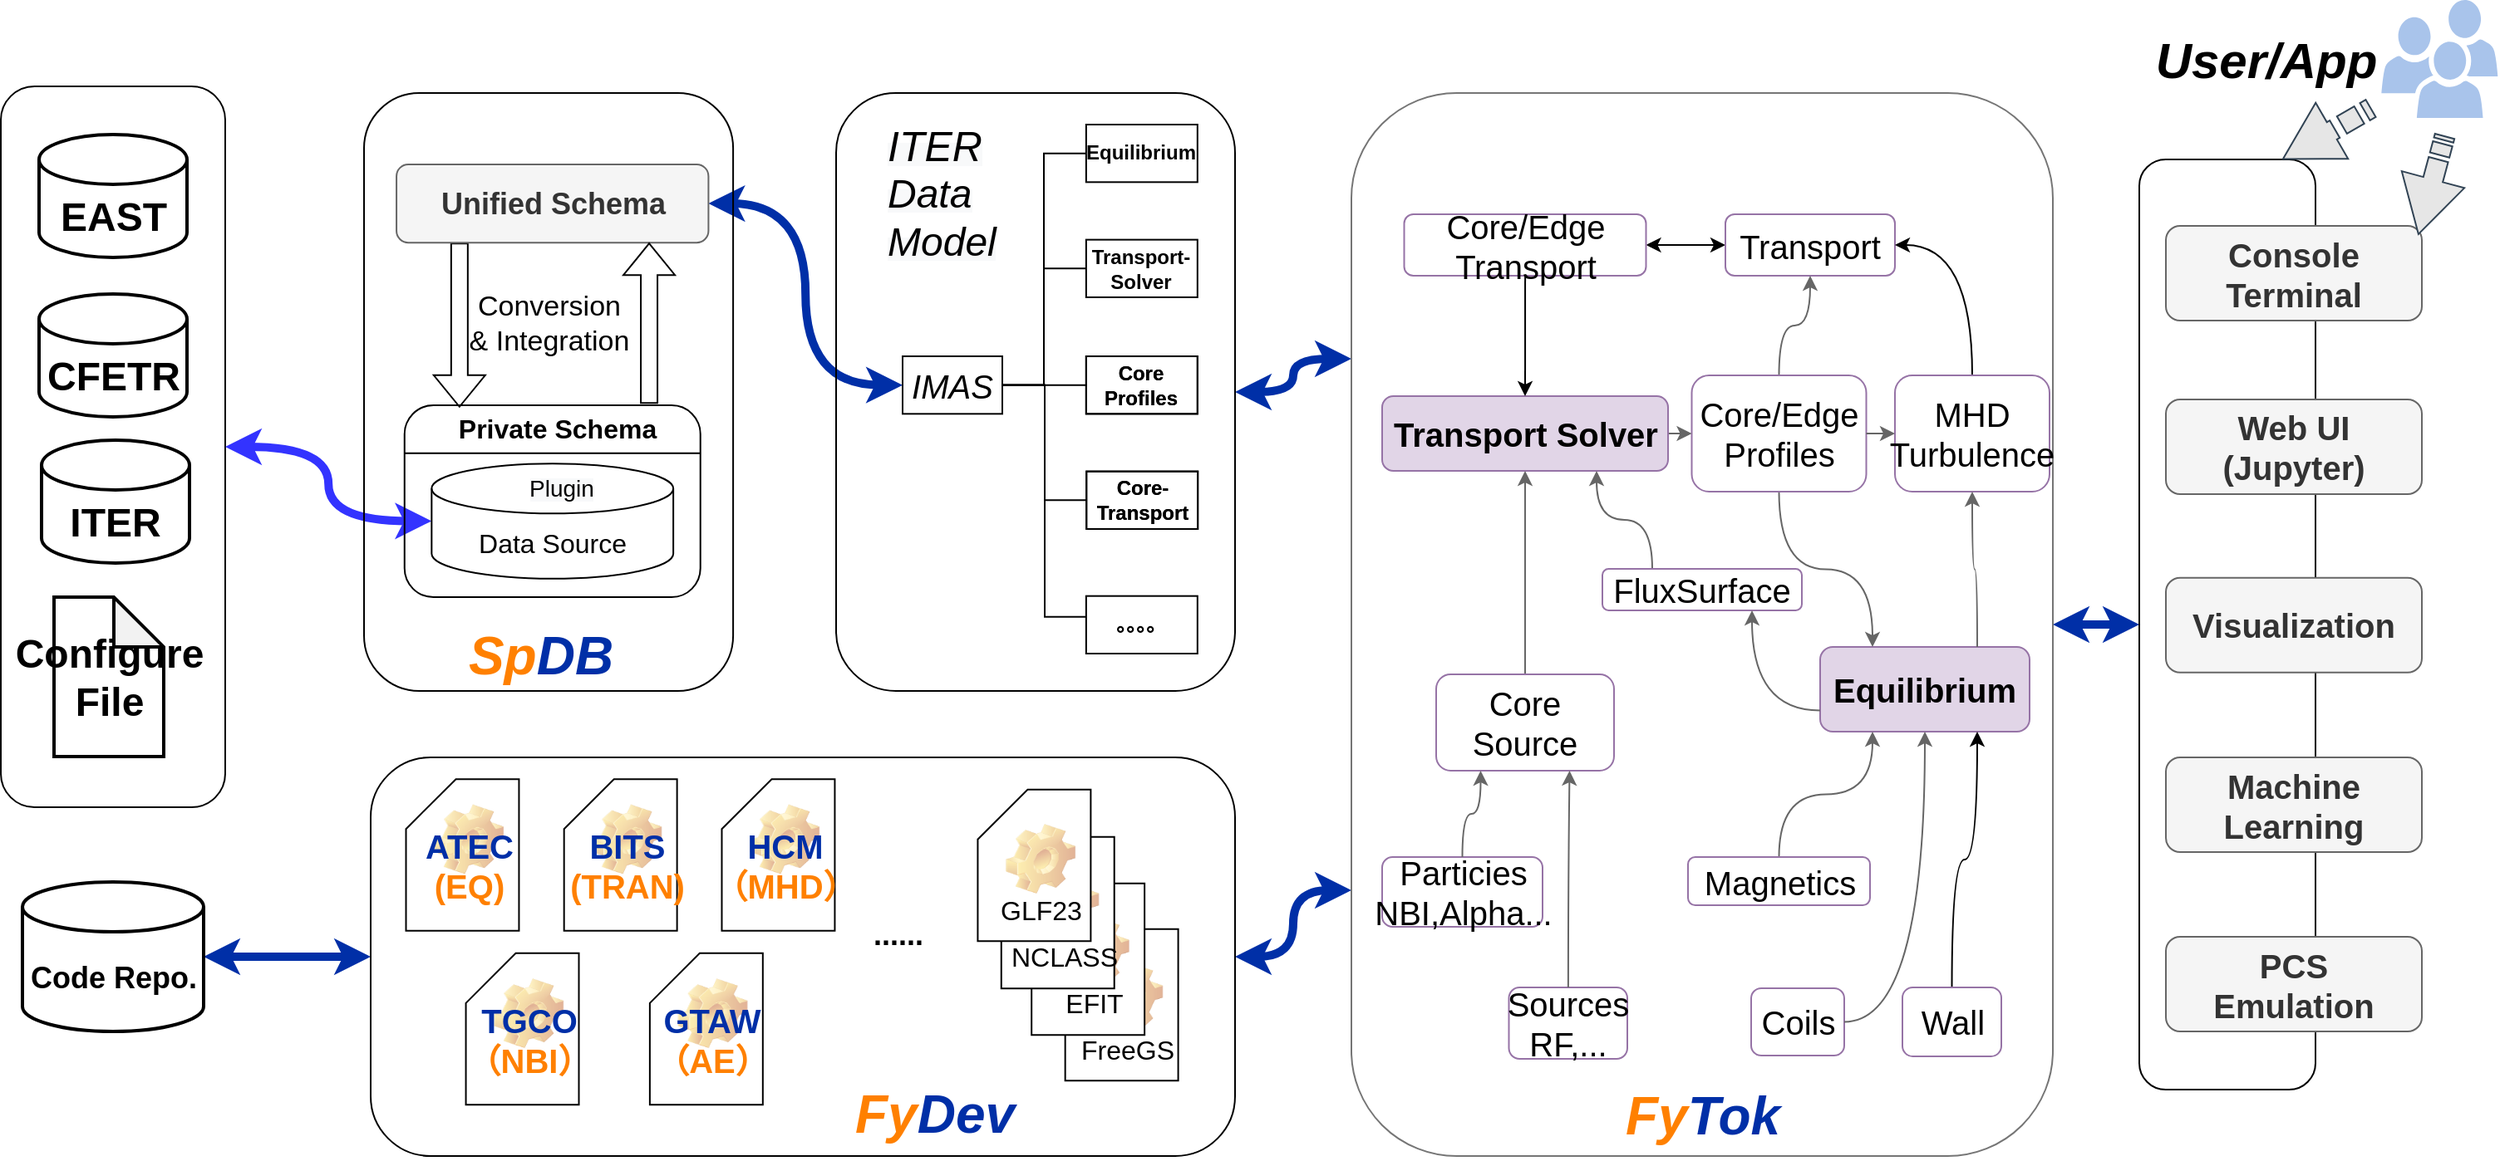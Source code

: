 <mxfile>
    <diagram id="3dCim6PGSwJM2DaeIiOh" name="第 1 页">
        <mxGraphModel dx="1781" dy="702" grid="1" gridSize="10" guides="1" tooltips="1" connect="1" arrows="1" fold="1" page="1" pageScale="1" pageWidth="1169" pageHeight="827" math="0" shadow="0">
            <root>
                <mxCell id="0"/>
                <mxCell id="1" parent="0"/>
                <mxCell id="21" style="edgeStyle=orthogonalEdgeStyle;curved=1;html=1;strokeColor=#002FA7;strokeWidth=5;fontSize=24;fontColor=#FF8000;startArrow=classic;startFill=1;endArrow=classic;endFill=1;entryX=0;entryY=0.5;entryDx=0;entryDy=0;" parent="1" source="hYlTLrDehCL3cx60XAio-34" target="xNChD7Q19m-GlpXpgpnp-4" edge="1">
                    <mxGeometry relative="1" as="geometry">
                        <mxPoint x="1280.941" y="-26.794" as="targetPoint"/>
                    </mxGeometry>
                </mxCell>
                <mxCell id="xNChD7Q19m-GlpXpgpnp-4" value="" style="rounded=1;whiteSpace=wrap;html=1;fillColor=none;" parent="1" vertex="1">
                    <mxGeometry x="1304" y="120" width="106" height="560" as="geometry"/>
                </mxCell>
                <mxCell id="xNChD7Q19m-GlpXpgpnp-6" value="&lt;font style=&quot;font-size: 20px&quot;&gt;&lt;b&gt;Console&lt;br&gt;Terminal&lt;/b&gt;&lt;/font&gt;" style="rounded=1;whiteSpace=wrap;html=1;fillColor=#f5f5f5;strokeColor=#666666;fontColor=#333333;" parent="1" vertex="1">
                    <mxGeometry x="1320.0" y="160" width="154" height="57" as="geometry"/>
                </mxCell>
                <mxCell id="xNChD7Q19m-GlpXpgpnp-7" value="&lt;span style=&quot;font-size: 20px;&quot;&gt;&lt;b&gt;PCS&lt;br&gt;Emulation&lt;/b&gt;&lt;/span&gt;" style="rounded=1;whiteSpace=wrap;html=1;fillColor=#f5f5f5;strokeColor=#666666;fontColor=#333333;" parent="1" vertex="1">
                    <mxGeometry x="1320" y="588" width="154" height="57" as="geometry"/>
                </mxCell>
                <mxCell id="14" value="" style="group" parent="1" vertex="1" connectable="0">
                    <mxGeometry x="17.5" y="76" width="135" height="434" as="geometry"/>
                </mxCell>
                <mxCell id="hYlTLrDehCL3cx60XAio-193" value="" style="rounded=1;whiteSpace=wrap;html=1;labelBackgroundColor=none;strokeColor=#000000;strokeWidth=1;fillColor=none;gradientColor=#ffffff;fontColor=none;" parent="14" vertex="1">
                    <mxGeometry width="135" height="434" as="geometry"/>
                </mxCell>
                <mxCell id="hYlTLrDehCL3cx60XAio-184" value="&lt;span style=&quot;font-size: 24px;&quot;&gt;CFETR&lt;/span&gt;" style="shape=cylinder3;whiteSpace=wrap;html=1;boundedLbl=1;backgroundOutline=1;size=15;rounded=0;labelBackgroundColor=none;strokeColor=#000000;strokeWidth=2;fillColor=none;gradientColor=#ffffff;fontColor=none;fontStyle=1;fontSize=24;" parent="14" vertex="1">
                    <mxGeometry x="23" y="125" width="89" height="74" as="geometry"/>
                </mxCell>
                <mxCell id="hYlTLrDehCL3cx60XAio-187" value="&lt;font style=&quot;font-size: 24px;&quot;&gt;Configure&lt;br style=&quot;font-size: 24px;&quot;&gt;File&lt;br style=&quot;font-size: 24px;&quot;&gt;&lt;/font&gt;" style="shape=note;whiteSpace=wrap;html=1;backgroundOutline=1;darkOpacity=0.05;fontFamily=Helvetica;fontSize=24;fontColor=none;align=center;strokeColor=default;strokeWidth=2;fillColor=none;gradientColor=#ffffff;fontStyle=1" parent="14" vertex="1">
                    <mxGeometry x="32" y="307.5" width="66" height="96" as="geometry"/>
                </mxCell>
                <mxCell id="8" value="&lt;font style=&quot;font-size: 24px;&quot;&gt;EAST&lt;/font&gt;" style="shape=cylinder3;whiteSpace=wrap;html=1;boundedLbl=1;backgroundOutline=1;size=15;rounded=0;labelBackgroundColor=none;strokeColor=#000000;strokeWidth=2;fillColor=none;gradientColor=#ffffff;fontColor=none;fontStyle=1;fontSize=24;" parent="14" vertex="1">
                    <mxGeometry x="23" y="29" width="89" height="74" as="geometry"/>
                </mxCell>
                <mxCell id="9" value="&lt;span style=&quot;font-size: 24px;&quot;&gt;ITER&lt;/span&gt;" style="shape=cylinder3;whiteSpace=wrap;html=1;boundedLbl=1;backgroundOutline=1;size=15;rounded=0;labelBackgroundColor=none;strokeColor=#000000;strokeWidth=2;fillColor=none;gradientColor=#ffffff;fontColor=none;fontStyle=1;fontSize=24;" parent="14" vertex="1">
                    <mxGeometry x="24.5" y="213" width="89" height="74" as="geometry"/>
                </mxCell>
                <mxCell id="17" style="edgeStyle=orthogonalEdgeStyle;curved=1;html=1;exitX=1;exitY=0.5;exitDx=0;exitDy=0;strokeWidth=5;fontSize=18;fontColor=#FF8000;fillColor=#647687;strokeColor=#3333FF;endArrow=classic;endFill=1;startArrow=classic;startFill=1;" parent="1" source="hYlTLrDehCL3cx60XAio-193" target="hYlTLrDehCL3cx60XAio-119" edge="1">
                    <mxGeometry relative="1" as="geometry"/>
                </mxCell>
                <mxCell id="19" style="edgeStyle=orthogonalEdgeStyle;curved=1;html=1;exitX=1;exitY=0.5;exitDx=0;exitDy=0;entryX=0;entryY=0.5;entryDx=0;entryDy=0;strokeWidth=5;fontSize=18;fontColor=#FF8000;fillColor=#647687;strokeColor=#002FA7;startArrow=classic;startFill=1;" parent="1" source="hYlTLrDehCL3cx60XAio-124" target="hYlTLrDehCL3cx60XAio-139" edge="1">
                    <mxGeometry relative="1" as="geometry"/>
                </mxCell>
                <mxCell id="26" style="edgeStyle=orthogonalEdgeStyle;curved=1;html=1;exitX=1;exitY=0.5;exitDx=0;exitDy=0;entryX=0;entryY=0.25;entryDx=0;entryDy=0;strokeColor=#002FA7;strokeWidth=5;fontSize=24;fontColor=#FF8000;startArrow=classic;startFill=1;endArrow=classic;endFill=1;" parent="1" source="23" target="hYlTLrDehCL3cx60XAio-34" edge="1">
                    <mxGeometry relative="1" as="geometry"/>
                </mxCell>
                <mxCell id="32" style="edgeStyle=orthogonalEdgeStyle;curved=1;html=1;exitX=1;exitY=0.5;exitDx=0;exitDy=0;exitPerimeter=0;entryX=0;entryY=0.5;entryDx=0;entryDy=0;strokeColor=#002FA7;strokeWidth=5;fontSize=24;fontColor=#FF8000;startArrow=classic;startFill=1;endArrow=classic;endFill=1;" parent="1" source="hYlTLrDehCL3cx60XAio-182" target="hYlTLrDehCL3cx60XAio-145" edge="1">
                    <mxGeometry relative="1" as="geometry"/>
                </mxCell>
                <mxCell id="hYlTLrDehCL3cx60XAio-182" value="&lt;b&gt;&lt;font style=&quot;font-size: 18px&quot;&gt;Code Repo.&lt;/font&gt;&lt;/b&gt;" style="shape=cylinder3;whiteSpace=wrap;html=1;boundedLbl=1;backgroundOutline=1;size=15;rounded=0;labelBackgroundColor=none;strokeColor=#000000;fillColor=none;gradientColor=#ffffff;fontColor=none;strokeWidth=2;" parent="1" vertex="1">
                    <mxGeometry x="30.5" y="555" width="109" height="90" as="geometry"/>
                </mxCell>
                <mxCell id="78" style="edgeStyle=orthogonalEdgeStyle;curved=1;html=1;exitX=1;exitY=0.5;exitDx=0;exitDy=0;entryX=0;entryY=0.75;entryDx=0;entryDy=0;strokeColor=#002FA7;strokeWidth=5;fontSize=25;fontColor=#002FA7;startArrow=classic;startFill=1;endArrow=classic;endFill=1;" parent="1" source="hYlTLrDehCL3cx60XAio-145" target="hYlTLrDehCL3cx60XAio-34" edge="1">
                    <mxGeometry relative="1" as="geometry"/>
                </mxCell>
                <mxCell id="82" value="" style="group" parent="1" vertex="1" connectable="0">
                    <mxGeometry x="520" y="80" width="240" height="360" as="geometry"/>
                </mxCell>
                <mxCell id="23" value="" style="rounded=1;whiteSpace=wrap;html=1;fontSize=24;fontColor=#FF8000;fillColor=none;" parent="82" vertex="1">
                    <mxGeometry width="240" height="360" as="geometry"/>
                </mxCell>
                <mxCell id="hYlTLrDehCL3cx60XAio-93" value="&lt;span style=&quot;font-weight: 700&quot;&gt;Core&lt;/span&gt;&lt;br style=&quot;font-weight: 700&quot;&gt;&lt;span style=&quot;font-weight: 700&quot;&gt;Profiles&lt;/span&gt;" style="whiteSpace=wrap;html=1;" parent="82" vertex="1">
                    <mxGeometry x="150.429" y="158.509" width="66.973" height="34.661" as="geometry"/>
                </mxCell>
                <mxCell id="hYlTLrDehCL3cx60XAio-95" value="&lt;span style=&quot;font-weight: 700&quot;&gt;Core-&lt;/span&gt;&lt;br style=&quot;font-weight: 700&quot;&gt;&lt;span style=&quot;font-weight: 700&quot;&gt;Transport&lt;/span&gt;" style="whiteSpace=wrap;html=1;" parent="82" vertex="1">
                    <mxGeometry x="150.622" y="227.827" width="66.973" height="34.661" as="geometry"/>
                </mxCell>
                <mxCell id="hYlTLrDehCL3cx60XAio-92" value="" style="edgeStyle=elbowEdgeStyle;elbow=horizontal;html=1;rounded=0;endArrow=none;endFill=0;exitX=1;exitY=0.5;exitDx=0;exitDy=0;" parent="82" source="hYlTLrDehCL3cx60XAio-139" target="hYlTLrDehCL3cx60XAio-93" edge="1">
                    <mxGeometry x="321.925" y="256" as="geometry">
                        <mxPoint x="116.942" y="210.5" as="sourcePoint"/>
                    </mxGeometry>
                </mxCell>
                <mxCell id="hYlTLrDehCL3cx60XAio-94" value="" style="edgeStyle=elbowEdgeStyle;elbow=horizontal;html=1;rounded=0;endArrow=none;endFill=0;exitX=1;exitY=0.5;exitDx=0;exitDy=0;" parent="82" source="hYlTLrDehCL3cx60XAio-139" target="hYlTLrDehCL3cx60XAio-95" edge="1">
                    <mxGeometry x="321.925" y="256" as="geometry">
                        <mxPoint x="116.942" y="210.5" as="sourcePoint"/>
                    </mxGeometry>
                </mxCell>
                <mxCell id="hYlTLrDehCL3cx60XAio-96" value="" style="edgeStyle=elbowEdgeStyle;elbow=horizontal;html=1;rounded=0;endArrow=none;endFill=0;exitX=1;exitY=0.5;exitDx=0;exitDy=0;" parent="82" source="hYlTLrDehCL3cx60XAio-139" edge="1">
                    <mxGeometry x="321.925" y="256" as="geometry">
                        <mxPoint x="116.942" y="210.5" as="sourcePoint"/>
                        <mxPoint x="150.622" y="315.348" as="targetPoint"/>
                    </mxGeometry>
                </mxCell>
                <mxCell id="hYlTLrDehCL3cx60XAio-89" value="" style="edgeStyle=elbowEdgeStyle;elbow=horizontal;html=1;rounded=0;endArrow=none;endFill=0;exitX=1;exitY=0.5;exitDx=0;exitDy=0;" parent="82" source="hYlTLrDehCL3cx60XAio-139" target="hYlTLrDehCL3cx60XAio-88" edge="1">
                    <mxGeometry x="321.925" y="256" as="geometry">
                        <mxPoint x="116.942" y="171.5" as="sourcePoint"/>
                    </mxGeometry>
                </mxCell>
                <mxCell id="hYlTLrDehCL3cx60XAio-134" value="&lt;span style=&quot;font-family: &amp;quot;helvetica&amp;quot; ; letter-spacing: normal ; text-align: center ; text-indent: 0px ; text-transform: none ; word-spacing: 0px ; background-color: rgb(248 , 249 , 250)&quot;&gt;&lt;font style=&quot;&quot; size=&quot;1&quot;&gt;&lt;i style=&quot;&quot;&gt;&lt;font style=&quot;font-size: 25px;&quot;&gt;ITER&lt;/font&gt; &lt;/i&gt;&lt;i style=&quot;font-size: 24px;&quot;&gt;Data Model&lt;/i&gt;&lt;/font&gt;&lt;/span&gt;" style="text;whiteSpace=wrap;html=1;fontColor=none;" parent="82" vertex="1">
                    <mxGeometry x="29.26" y="9.5" width="97.75" height="118" as="geometry"/>
                </mxCell>
                <mxCell id="hYlTLrDehCL3cx60XAio-91" value="" style="edgeStyle=elbowEdgeStyle;elbow=horizontal;html=1;rounded=0;endArrow=none;endFill=0;exitX=1;exitY=0.5;exitDx=0;exitDy=0;" parent="82" source="hYlTLrDehCL3cx60XAio-139" target="hYlTLrDehCL3cx60XAio-90" edge="1">
                    <mxGeometry x="321.925" y="256" as="geometry">
                        <mxPoint x="116.942" y="171.5" as="sourcePoint"/>
                    </mxGeometry>
                </mxCell>
                <mxCell id="hYlTLrDehCL3cx60XAio-88" value="&lt;span style=&quot;font-weight: 700&quot;&gt;Equilibrium&lt;/span&gt;" style="whiteSpace=wrap;html=1;fillColor=none;" parent="82" vertex="1">
                    <mxGeometry x="150.429" y="19" width="66.973" height="34.661" as="geometry"/>
                </mxCell>
                <mxCell id="hYlTLrDehCL3cx60XAio-90" value="&lt;span style=&quot;font-weight: 700&quot;&gt;Transport-&lt;/span&gt;&lt;br style=&quot;font-weight: 700&quot;&gt;&lt;span style=&quot;font-weight: 700&quot;&gt;Solver&lt;/span&gt;" style="whiteSpace=wrap;html=1;fillColor=none;" parent="82" vertex="1">
                    <mxGeometry x="150.429" y="88.321" width="66.973" height="34.661" as="geometry"/>
                </mxCell>
                <mxCell id="hYlTLrDehCL3cx60XAio-139" value="&lt;font style=&quot;font-size: 20px;&quot;&gt;&lt;i&gt;IMAS&lt;/i&gt;&lt;/font&gt;" style="whiteSpace=wrap;html=1;fillColor=none;" parent="82" vertex="1">
                    <mxGeometry x="40" y="158.51" width="60" height="34.66" as="geometry"/>
                </mxCell>
                <mxCell id="hYlTLrDehCL3cx60XAio-140" value="&lt;b&gt;。。。。&lt;/b&gt;" style="whiteSpace=wrap;html=1;fillColor=none;" parent="82" vertex="1">
                    <mxGeometry x="150.429" y="302.839" width="66.973" height="34.661" as="geometry"/>
                </mxCell>
                <mxCell id="hYlTLrDehCL3cx60XAio-142" value="&lt;span style=&quot;font-weight: 700&quot;&gt;Core-&lt;/span&gt;&lt;br style=&quot;font-weight: 700&quot;&gt;&lt;span style=&quot;font-weight: 700&quot;&gt;Transport&lt;/span&gt;" style="whiteSpace=wrap;html=1;fillColor=none;" parent="82" vertex="1">
                    <mxGeometry x="150.622" y="227.827" width="66.973" height="34.661" as="geometry"/>
                </mxCell>
                <mxCell id="hYlTLrDehCL3cx60XAio-143" value="&lt;span style=&quot;font-weight: 700&quot;&gt;Core&lt;/span&gt;&lt;br style=&quot;font-weight: 700&quot;&gt;&lt;span style=&quot;font-weight: 700&quot;&gt;Profiles&lt;/span&gt;" style="whiteSpace=wrap;html=1;fillColor=none;" parent="82" vertex="1">
                    <mxGeometry x="150.429" y="158.509" width="66.973" height="34.661" as="geometry"/>
                </mxCell>
                <mxCell id="89" value="" style="group" parent="1" vertex="1" connectable="0">
                    <mxGeometry x="830" y="80" width="440" height="640.75" as="geometry"/>
                </mxCell>
                <mxCell id="hYlTLrDehCL3cx60XAio-34" value="" style="rounded=1;whiteSpace=wrap;html=1;shadow=0;strokeColor=#666666;gradientColor=#ffffff;fontSize=12;opacity=90;fillColor=none;" parent="89" vertex="1">
                    <mxGeometry width="422" height="640" as="geometry"/>
                </mxCell>
                <mxCell id="hYlTLrDehCL3cx60XAio-4" value="&lt;font style=&quot;font-size: 20px;&quot;&gt;&lt;b style=&quot;font-size: 20px;&quot;&gt;Equilibrium&lt;/b&gt;&lt;/font&gt;" style="rounded=1;whiteSpace=wrap;html=1;shadow=0;fontFamily=Helvetica;fontSize=20;fontColor=default;align=center;strokeColor=#9673a6;fillColor=#e1d5e7;" parent="89" vertex="1">
                    <mxGeometry x="282" y="333.5" width="126" height="51" as="geometry"/>
                </mxCell>
                <mxCell id="93" style="edgeStyle=orthogonalEdgeStyle;curved=1;html=1;exitX=0;exitY=0.5;exitDx=0;exitDy=0;entryX=1;entryY=0.5;entryDx=0;entryDy=0;strokeColor=#000000;strokeWidth=1;fontSize=24;fontColor=#FF8000;startArrow=classic;startFill=1;endArrow=classic;endFill=1;" parent="89" source="hYlTLrDehCL3cx60XAio-5" target="hYlTLrDehCL3cx60XAio-11" edge="1">
                    <mxGeometry relative="1" as="geometry"/>
                </mxCell>
                <mxCell id="hYlTLrDehCL3cx60XAio-5" value="Transport" style="rounded=1;whiteSpace=wrap;html=1;shadow=0;fontFamily=Helvetica;fontSize=20;fontColor=default;align=center;strokeColor=#9673a6;fillColor=none;" parent="89" vertex="1">
                    <mxGeometry x="225" y="73" width="102" height="37" as="geometry"/>
                </mxCell>
                <mxCell id="hYlTLrDehCL3cx60XAio-29" style="edgeStyle=orthogonalEdgeStyle;rounded=0;orthogonalLoop=1;jettySize=auto;html=1;entryX=0.25;entryY=0;entryDx=0;entryDy=0;fillColor=#f5f5f5;strokeColor=#666666;fontSize=20;fontStyle=1;curved=1;exitX=0.5;exitY=1;exitDx=0;exitDy=0;" parent="89" source="hYlTLrDehCL3cx60XAio-6" target="hYlTLrDehCL3cx60XAio-4" edge="1">
                    <mxGeometry relative="1" as="geometry"/>
                </mxCell>
                <mxCell id="hYlTLrDehCL3cx60XAio-32" style="edgeStyle=orthogonalEdgeStyle;rounded=0;orthogonalLoop=1;jettySize=auto;html=1;entryX=0.5;entryY=1;entryDx=0;entryDy=0;fillColor=#f5f5f5;strokeColor=#666666;fontSize=20;fontStyle=1;curved=1;exitX=0.5;exitY=0;exitDx=0;exitDy=0;" parent="89" source="hYlTLrDehCL3cx60XAio-6" target="hYlTLrDehCL3cx60XAio-5" edge="1">
                    <mxGeometry relative="1" as="geometry"/>
                </mxCell>
                <mxCell id="hYlTLrDehCL3cx60XAio-6" value="&lt;font style=&quot;font-size: 20px;&quot;&gt;Core/Edge Profiles&lt;/font&gt;" style="rounded=1;whiteSpace=wrap;html=1;shadow=0;fontFamily=Helvetica;fontSize=20;fontColor=default;align=center;strokeColor=#9673a6;fillColor=none;" parent="89" vertex="1">
                    <mxGeometry x="204.75" y="170" width="105" height="70" as="geometry"/>
                </mxCell>
                <mxCell id="hYlTLrDehCL3cx60XAio-28" style="rounded=0;orthogonalLoop=1;jettySize=auto;html=1;fillColor=#f5f5f5;strokeColor=#666666;fontSize=20;fontStyle=1;entryX=0;entryY=0.5;entryDx=0;entryDy=0;exitX=1;exitY=0.5;exitDx=0;exitDy=0;" parent="89" source="hYlTLrDehCL3cx60XAio-7" target="hYlTLrDehCL3cx60XAio-6" edge="1">
                    <mxGeometry relative="1" as="geometry"/>
                </mxCell>
                <mxCell id="hYlTLrDehCL3cx60XAio-7" value="&lt;font style=&quot;font-size: 20px;&quot;&gt;&lt;b style=&quot;font-size: 20px;&quot;&gt;Transport&amp;nbsp;Solver&lt;/b&gt;&lt;/font&gt;" style="rounded=1;whiteSpace=wrap;html=1;shadow=0;fontFamily=Helvetica;fontSize=20;fontColor=default;align=center;strokeColor=#9673a6;fillColor=#e1d5e7;" parent="89" vertex="1">
                    <mxGeometry x="18.5" y="182.5" width="172" height="45" as="geometry"/>
                </mxCell>
                <mxCell id="hYlTLrDehCL3cx60XAio-17" style="edgeStyle=orthogonalEdgeStyle;rounded=0;orthogonalLoop=1;jettySize=auto;html=1;entryX=0.75;entryY=1;entryDx=0;entryDy=0;fillColor=#f5f5f5;strokeColor=#666666;fontSize=20;fontStyle=1;curved=1;exitX=0.25;exitY=0;exitDx=0;exitDy=0;" parent="89" source="hYlTLrDehCL3cx60XAio-9" target="hYlTLrDehCL3cx60XAio-7" edge="1">
                    <mxGeometry relative="1" as="geometry"/>
                </mxCell>
                <mxCell id="hYlTLrDehCL3cx60XAio-9" value="&lt;font style=&quot;font-size: 20px;&quot;&gt;FluxSurface&lt;/font&gt;" style="rounded=1;whiteSpace=wrap;html=1;shadow=0;fontFamily=Helvetica;fontSize=20;fontColor=default;align=center;strokeColor=#9673a6;fillColor=none;" parent="89" vertex="1">
                    <mxGeometry x="151" y="286.5" width="120" height="25" as="geometry"/>
                </mxCell>
                <mxCell id="hYlTLrDehCL3cx60XAio-16" style="rounded=0;orthogonalLoop=1;jettySize=auto;html=1;edgeStyle=orthogonalEdgeStyle;fillColor=#f5f5f5;strokeColor=#666666;fontSize=20;fontStyle=1;curved=1;entryX=0.75;entryY=1;entryDx=0;entryDy=0;exitX=0;exitY=0.75;exitDx=0;exitDy=0;" parent="89" source="hYlTLrDehCL3cx60XAio-4" target="hYlTLrDehCL3cx60XAio-9" edge="1">
                    <mxGeometry relative="1" as="geometry"/>
                </mxCell>
                <mxCell id="7" style="edgeStyle=orthogonalEdgeStyle;curved=1;html=1;exitX=0.5;exitY=0;exitDx=0;exitDy=0;entryX=0.75;entryY=1;entryDx=0;entryDy=0;fontSize=20;" parent="89" source="hYlTLrDehCL3cx60XAio-10" target="hYlTLrDehCL3cx60XAio-4" edge="1">
                    <mxGeometry relative="1" as="geometry"/>
                </mxCell>
                <mxCell id="hYlTLrDehCL3cx60XAio-10" value="&lt;font style=&quot;font-size: 20px;&quot;&gt;Wall&lt;/font&gt;" style="rounded=1;whiteSpace=wrap;html=1;shadow=0;fontFamily=Helvetica;fontSize=20;fontColor=default;align=center;strokeColor=#9673a6;fillColor=none;" parent="89" vertex="1">
                    <mxGeometry x="331.5" y="538.5" width="59.5" height="41.5" as="geometry"/>
                </mxCell>
                <mxCell id="hYlTLrDehCL3cx60XAio-27" style="edgeStyle=orthogonalEdgeStyle;curved=1;rounded=0;orthogonalLoop=1;jettySize=auto;html=1;entryX=0.5;entryY=0;entryDx=0;entryDy=0;fillColor=#f5f5f5;strokeColor=#000000;fontSize=20;fontStyle=1;" parent="89" source="hYlTLrDehCL3cx60XAio-11" target="hYlTLrDehCL3cx60XAio-7" edge="1">
                    <mxGeometry relative="1" as="geometry"/>
                </mxCell>
                <mxCell id="hYlTLrDehCL3cx60XAio-11" value="&lt;font style=&quot;font-size: 20px;&quot;&gt;Core/Edge Transport&lt;/font&gt;" style="rounded=1;whiteSpace=wrap;html=1;shadow=0;fontFamily=Helvetica;fontSize=20;fontColor=default;align=center;strokeColor=#9673a6;fillColor=none;" parent="89" vertex="1">
                    <mxGeometry x="31.75" y="73" width="145.5" height="37" as="geometry"/>
                </mxCell>
                <mxCell id="6" style="edgeStyle=orthogonalEdgeStyle;curved=1;html=1;exitX=0.5;exitY=0;exitDx=0;exitDy=0;entryX=1;entryY=0.5;entryDx=0;entryDy=0;fontSize=20;" parent="89" source="hYlTLrDehCL3cx60XAio-12" target="hYlTLrDehCL3cx60XAio-5" edge="1">
                    <mxGeometry relative="1" as="geometry"/>
                </mxCell>
                <mxCell id="hYlTLrDehCL3cx60XAio-12" value="&lt;font style=&quot;font-size: 20px;&quot;&gt;MHD&lt;br&gt;Turbulence&lt;br&gt;&lt;/font&gt;" style="rounded=1;whiteSpace=wrap;html=1;shadow=0;fontFamily=Helvetica;fontSize=20;fontColor=default;align=center;strokeColor=#9673a6;fillColor=none;" parent="89" vertex="1">
                    <mxGeometry x="327" y="170" width="93" height="70" as="geometry"/>
                </mxCell>
                <mxCell id="hYlTLrDehCL3cx60XAio-31" style="edgeStyle=orthogonalEdgeStyle;curved=1;rounded=0;orthogonalLoop=1;jettySize=auto;html=1;entryX=0.5;entryY=1;entryDx=0;entryDy=0;fillColor=#f5f5f5;strokeColor=#666666;fontSize=20;fontStyle=1;exitX=0.75;exitY=0;exitDx=0;exitDy=0;" parent="89" source="hYlTLrDehCL3cx60XAio-4" target="hYlTLrDehCL3cx60XAio-12" edge="1">
                    <mxGeometry relative="1" as="geometry"/>
                </mxCell>
                <mxCell id="hYlTLrDehCL3cx60XAio-30" style="rounded=0;orthogonalLoop=1;jettySize=auto;html=1;entryX=0;entryY=0.5;entryDx=0;entryDy=0;fillColor=#f5f5f5;strokeColor=#666666;fontSize=20;fontStyle=1;exitX=1;exitY=0.5;exitDx=0;exitDy=0;" parent="89" source="hYlTLrDehCL3cx60XAio-6" target="hYlTLrDehCL3cx60XAio-12" edge="1">
                    <mxGeometry relative="1" as="geometry"/>
                </mxCell>
                <mxCell id="hYlTLrDehCL3cx60XAio-13" value="&lt;font style=&quot;font-size: 20px;&quot;&gt;Particies&lt;br&gt;NBI,Alpha...&lt;br&gt;&lt;/font&gt;" style="rounded=1;whiteSpace=wrap;html=1;shadow=0;fontFamily=Helvetica;fontSize=20;fontColor=default;align=center;strokeColor=#9673a6;fillColor=none;" parent="89" vertex="1">
                    <mxGeometry x="18.5" y="460" width="96.5" height="42" as="geometry"/>
                </mxCell>
                <mxCell id="hYlTLrDehCL3cx60XAio-14" value="&lt;font style=&quot;font-size: 20px;&quot;&gt;Sources&lt;br&gt;RF,...&lt;br&gt;&lt;/font&gt;" style="rounded=1;whiteSpace=wrap;html=1;shadow=0;fontFamily=Helvetica;fontSize=20;fontColor=default;align=center;strokeColor=#9673a6;fillColor=none;" parent="89" vertex="1">
                    <mxGeometry x="94.75" y="538.5" width="71.25" height="43" as="geometry"/>
                </mxCell>
                <mxCell id="hYlTLrDehCL3cx60XAio-21" style="edgeStyle=orthogonalEdgeStyle;curved=1;rounded=0;orthogonalLoop=1;jettySize=auto;html=1;fillColor=#f5f5f5;strokeColor=#666666;fontSize=20;fontStyle=1;entryX=0.25;entryY=1;entryDx=0;entryDy=0;startArrow=none;" parent="89" source="hYlTLrDehCL3cx60XAio-8" target="hYlTLrDehCL3cx60XAio-4" edge="1">
                    <mxGeometry relative="1" as="geometry">
                        <mxPoint x="349" y="190" as="targetPoint"/>
                    </mxGeometry>
                </mxCell>
                <mxCell id="hYlTLrDehCL3cx60XAio-18" value="&lt;font style=&quot;font-size: 20px;&quot;&gt;Coils&lt;/font&gt;" style="rounded=1;whiteSpace=wrap;html=1;shadow=0;fontFamily=Helvetica;fontSize=20;fontColor=default;align=center;strokeColor=#9673a6;fillColor=none;" parent="89" vertex="1">
                    <mxGeometry x="240.5" y="538.945" width="56" height="40.61" as="geometry"/>
                </mxCell>
                <mxCell id="hYlTLrDehCL3cx60XAio-26" style="edgeStyle=orthogonalEdgeStyle;rounded=0;orthogonalLoop=1;jettySize=auto;html=1;entryX=0.5;entryY=1;entryDx=0;entryDy=0;fillColor=#f5f5f5;strokeColor=#666666;fontSize=20;fontStyle=1;curved=1;" parent="89" source="hYlTLrDehCL3cx60XAio-22" target="hYlTLrDehCL3cx60XAio-7" edge="1">
                    <mxGeometry relative="1" as="geometry"/>
                </mxCell>
                <mxCell id="hYlTLrDehCL3cx60XAio-22" value="&lt;font style=&quot;font-size: 20px;&quot;&gt;Core Source&lt;br style=&quot;font-size: 20px;&quot;&gt;&lt;/font&gt;" style="rounded=1;whiteSpace=wrap;html=1;shadow=0;fontFamily=Helvetica;fontSize=20;fontColor=default;align=center;strokeColor=#9673a6;fillColor=none;" parent="89" vertex="1">
                    <mxGeometry x="51" y="350" width="107" height="58" as="geometry"/>
                </mxCell>
                <mxCell id="hYlTLrDehCL3cx60XAio-25" style="edgeStyle=orthogonalEdgeStyle;curved=1;rounded=0;orthogonalLoop=1;jettySize=auto;html=1;fillColor=#f5f5f5;strokeColor=#666666;fontSize=20;fontStyle=1;entryX=0.25;entryY=1;entryDx=0;entryDy=0;" parent="89" source="hYlTLrDehCL3cx60XAio-13" target="hYlTLrDehCL3cx60XAio-22" edge="1">
                    <mxGeometry relative="1" as="geometry"/>
                </mxCell>
                <mxCell id="hYlTLrDehCL3cx60XAio-24" style="edgeStyle=orthogonalEdgeStyle;curved=1;rounded=0;orthogonalLoop=1;jettySize=auto;html=1;entryX=0.75;entryY=1;entryDx=0;entryDy=0;fillColor=#f5f5f5;strokeColor=#666666;fontSize=20;fontStyle=1" parent="89" source="hYlTLrDehCL3cx60XAio-14" target="hYlTLrDehCL3cx60XAio-22" edge="1">
                    <mxGeometry relative="1" as="geometry"/>
                </mxCell>
                <mxCell id="hYlTLrDehCL3cx60XAio-35" value="&lt;font style=&quot;font-size: 40px&quot;&gt;&lt;b style=&quot;font-size: 32px;&quot;&gt;&lt;i&gt;&lt;font color=&quot;#ff8000&quot; style=&quot;font-size: 32px;&quot;&gt;Fy&lt;/font&gt;&lt;font color=&quot;#002fa7&quot; style=&quot;font-size: 32px;&quot;&gt;Tok&lt;/font&gt;&lt;/i&gt;&lt;/b&gt;&lt;/font&gt;" style="text;html=1;align=center;verticalAlign=middle;resizable=0;points=[];autosize=1;fontSize=12;" parent="89" vertex="1">
                    <mxGeometry x="151" y="581.5" width="120" height="60" as="geometry"/>
                </mxCell>
                <mxCell id="87" value="" style="edgeStyle=orthogonalEdgeStyle;curved=1;rounded=0;orthogonalLoop=1;jettySize=auto;html=1;fillColor=#f5f5f5;strokeColor=#666666;fontSize=20;fontStyle=1;endArrow=classic;entryX=0.5;entryY=1;entryDx=0;entryDy=0;exitX=1;exitY=0.5;exitDx=0;exitDy=0;endFill=1;" parent="89" source="hYlTLrDehCL3cx60XAio-18" target="hYlTLrDehCL3cx60XAio-4" edge="1">
                    <mxGeometry relative="1" as="geometry">
                        <mxPoint x="345" y="440" as="targetPoint"/>
                        <mxPoint x="284" y="538.5" as="sourcePoint"/>
                    </mxGeometry>
                </mxCell>
                <mxCell id="hYlTLrDehCL3cx60XAio-8" value="&lt;font style=&quot;font-size: 20px;&quot;&gt;Magnetics&lt;/font&gt;" style="rounded=1;whiteSpace=wrap;html=1;shadow=0;fontFamily=Helvetica;fontSize=20;fontColor=default;align=center;strokeColor=#9673a6;fillColor=none;" parent="89" vertex="1">
                    <mxGeometry x="202.5" y="460" width="109.5" height="29" as="geometry"/>
                </mxCell>
                <mxCell id="90" value="&lt;font style=&quot;font-size: 20px&quot;&gt;&lt;b&gt;Web UI&lt;br&gt;(Jupyter)&lt;/b&gt;&lt;/font&gt;" style="rounded=1;whiteSpace=wrap;html=1;fillColor=#f5f5f5;strokeColor=#666666;fontColor=#333333;" parent="1" vertex="1">
                    <mxGeometry x="1320.0" y="264.5" width="154" height="57" as="geometry"/>
                </mxCell>
                <mxCell id="91" value="&lt;span style=&quot;font-size: 20px;&quot;&gt;&lt;b&gt;Visualization&lt;/b&gt;&lt;/span&gt;" style="rounded=1;whiteSpace=wrap;html=1;fillColor=#f5f5f5;strokeColor=#666666;fontColor=#333333;" parent="1" vertex="1">
                    <mxGeometry x="1320.0" y="371.88" width="154" height="57" as="geometry"/>
                </mxCell>
                <mxCell id="92" value="&lt;font style=&quot;font-size: 20px&quot;&gt;&lt;b&gt;Machine Learning&lt;/b&gt;&lt;/font&gt;" style="rounded=1;whiteSpace=wrap;html=1;fillColor=#f5f5f5;strokeColor=#666666;fontColor=#333333;" parent="1" vertex="1">
                    <mxGeometry x="1320.0" y="480" width="154" height="57" as="geometry"/>
                </mxCell>
                <mxCell id="94" value="" style="group" parent="1" vertex="1" connectable="0">
                    <mxGeometry x="240" y="480" width="520" height="240.55" as="geometry"/>
                </mxCell>
                <mxCell id="hYlTLrDehCL3cx60XAio-145" value="" style="rounded=1;whiteSpace=wrap;html=1;labelBackgroundColor=none;strokeColor=#000000;fillColor=none;gradientColor=#ffffff;fontColor=none;" parent="94" vertex="1">
                    <mxGeometry width="520" height="240.0" as="geometry"/>
                </mxCell>
                <mxCell id="hYlTLrDehCL3cx60XAio-159" value="" style="group;fontSize=20;" parent="94" vertex="1" connectable="0">
                    <mxGeometry x="211.247" y="13.1" width="67.975" height="91.242" as="geometry"/>
                </mxCell>
                <mxCell id="hYlTLrDehCL3cx60XAio-160" value="" style="shape=card;whiteSpace=wrap;html=1;rounded=0;labelBackgroundColor=none;strokeColor=#000000;fillColor=#ffffff;gradientColor=#ffffff;fontColor=none;" parent="hYlTLrDehCL3cx60XAio-159" vertex="1">
                    <mxGeometry y="4.928e-14" width="67.975" height="91.242" as="geometry"/>
                </mxCell>
                <mxCell id="hYlTLrDehCL3cx60XAio-161" value="&lt;font style=&quot;font-size: 20px;&quot;&gt;&lt;font style=&quot;font-size: 20px;&quot; color=&quot;#002fa7&quot;&gt;HCM&lt;br&gt;&lt;/font&gt;&lt;font style=&quot;font-size: 20px;&quot; color=&quot;#ff8000&quot;&gt;（MHD）&lt;/font&gt;&lt;br&gt;&lt;/font&gt;" style="label;whiteSpace=wrap;html=1;align=center;verticalAlign=bottom;spacingLeft=0;spacingBottom=4;imageAlign=center;imageVerticalAlign=top;image=img/clipart/Gear_128x128.png;rounded=0;dashed=1;labelBackgroundColor=none;gradientColor=#ffffff;fontColor=none;fillColor=none;strokeColor=none;opacity=50;" parent="hYlTLrDehCL3cx60XAio-159" vertex="1">
                    <mxGeometry x="9.347" y="8.212" width="56.929" height="74.819" as="geometry"/>
                </mxCell>
                <mxCell id="hYlTLrDehCL3cx60XAio-177" value="&lt;b&gt;&lt;font style=&quot;font-size: 18px&quot;&gt;......&lt;/font&gt;&lt;/b&gt;" style="text;html=1;align=center;verticalAlign=middle;resizable=0;points=[];autosize=1;fontColor=none;" parent="94" vertex="1">
                    <mxGeometry x="297.431" y="97.098" width="40" height="20" as="geometry"/>
                </mxCell>
                <mxCell id="37" value="" style="group;fontSize=20;" parent="94" vertex="1" connectable="0">
                    <mxGeometry x="57.281" y="117.901" width="67.975" height="91.242" as="geometry"/>
                </mxCell>
                <mxCell id="38" value="" style="shape=card;whiteSpace=wrap;html=1;rounded=0;labelBackgroundColor=none;strokeColor=#000000;fillColor=#ffffff;gradientColor=#ffffff;fontColor=none;" parent="37" vertex="1">
                    <mxGeometry y="4.928e-14" width="67.975" height="91.242" as="geometry"/>
                </mxCell>
                <mxCell id="39" value="&lt;font style=&quot;font-size: 20px;&quot;&gt;&lt;font style=&quot;font-size: 20px;&quot; color=&quot;#002fa7&quot;&gt;TGCO&lt;br&gt;&lt;/font&gt;&lt;font style=&quot;font-size: 20px;&quot; color=&quot;#ff8000&quot;&gt;（NBI）&lt;/font&gt;&lt;br&gt;&lt;/font&gt;" style="label;whiteSpace=wrap;html=1;align=center;verticalAlign=bottom;spacingLeft=0;spacingBottom=4;imageAlign=center;imageVerticalAlign=top;image=img/clipart/Gear_128x128.png;rounded=0;dashed=1;labelBackgroundColor=none;gradientColor=#ffffff;fontColor=none;fillColor=none;strokeColor=none;opacity=50;" parent="37" vertex="1">
                    <mxGeometry x="9.347" y="8.212" width="56.929" height="74.819" as="geometry"/>
                </mxCell>
                <mxCell id="40" value="" style="group;fontSize=20;" parent="94" vertex="1" connectable="0">
                    <mxGeometry x="167.941" y="117.901" width="67.975" height="91.242" as="geometry"/>
                </mxCell>
                <mxCell id="41" value="" style="shape=card;whiteSpace=wrap;html=1;rounded=0;labelBackgroundColor=none;strokeColor=#000000;fillColor=#ffffff;gradientColor=#ffffff;fontColor=none;" parent="40" vertex="1">
                    <mxGeometry y="4.928e-14" width="67.975" height="91.242" as="geometry"/>
                </mxCell>
                <mxCell id="42" value="&lt;font style=&quot;font-size: 20px;&quot;&gt;&lt;font style=&quot;font-size: 20px;&quot; color=&quot;#002fa7&quot;&gt;GTAW&lt;br&gt;&lt;/font&gt;&lt;font style=&quot;font-size: 20px;&quot; color=&quot;#ff8000&quot;&gt;（AE）&lt;/font&gt;&lt;br&gt;&lt;/font&gt;" style="label;whiteSpace=wrap;html=1;align=center;verticalAlign=bottom;spacingLeft=0;spacingBottom=4;imageAlign=center;imageVerticalAlign=top;image=img/clipart/Gear_128x128.png;rounded=0;dashed=1;labelBackgroundColor=none;gradientColor=#ffffff;fontColor=none;fillColor=none;strokeColor=none;opacity=50;" parent="40" vertex="1">
                    <mxGeometry x="9.347" y="8.212" width="56.929" height="74.819" as="geometry"/>
                </mxCell>
                <mxCell id="46" value="" style="group;fontSize=20;" parent="94" vertex="1" connectable="0">
                    <mxGeometry x="116.342" y="13.1" width="67.975" height="91.242" as="geometry"/>
                </mxCell>
                <mxCell id="47" value="" style="shape=card;whiteSpace=wrap;html=1;rounded=0;labelBackgroundColor=none;strokeColor=#000000;fillColor=#ffffff;gradientColor=#ffffff;fontColor=none;" parent="46" vertex="1">
                    <mxGeometry y="4.928e-14" width="67.975" height="91.242" as="geometry"/>
                </mxCell>
                <mxCell id="48" value="&lt;div style=&quot;&quot;&gt;&lt;span style=&quot;font-size: 20px; color: rgb(0, 47, 167); background-color: initial;&quot;&gt;BITS&lt;/span&gt;&lt;/div&gt;&lt;font style=&quot;font-size: 20px;&quot;&gt;&lt;div style=&quot;&quot;&gt;&lt;span style=&quot;color: rgb(255, 128, 0); background-color: initial;&quot;&gt;(TRAN)&lt;/span&gt;&lt;/div&gt;&lt;/font&gt;" style="label;whiteSpace=wrap;html=1;align=center;verticalAlign=bottom;spacingLeft=0;spacingBottom=4;imageAlign=center;imageVerticalAlign=top;image=img/clipart/Gear_128x128.png;rounded=0;dashed=1;labelBackgroundColor=none;gradientColor=#ffffff;fontColor=none;fillColor=none;strokeColor=none;opacity=50;" parent="46" vertex="1">
                    <mxGeometry x="9.347" y="8.212" width="56.929" height="74.819" as="geometry"/>
                </mxCell>
                <mxCell id="60" value="" style="group;fontSize=20;" parent="94" vertex="1" connectable="0">
                    <mxGeometry x="21.249" y="13.1" width="67.975" height="91.242" as="geometry"/>
                </mxCell>
                <mxCell id="61" value="" style="shape=card;whiteSpace=wrap;html=1;rounded=0;labelBackgroundColor=none;strokeColor=#000000;fillColor=#ffffff;gradientColor=#ffffff;fontColor=none;" parent="60" vertex="1">
                    <mxGeometry y="4.928e-14" width="67.975" height="91.242" as="geometry"/>
                </mxCell>
                <mxCell id="62" value="&lt;font style=&quot;font-size: 20px;&quot;&gt;&lt;font style=&quot;font-size: 20px;&quot; color=&quot;#002fa7&quot;&gt;ATEC&lt;br&gt;&lt;/font&gt;&lt;font style=&quot;font-size: 20px;&quot; color=&quot;#ff8000&quot;&gt;(EQ)&lt;/font&gt;&lt;br&gt;&lt;/font&gt;" style="label;whiteSpace=wrap;html=1;align=center;verticalAlign=bottom;spacingLeft=0;spacingBottom=4;imageAlign=center;imageVerticalAlign=top;image=img/clipart/Gear_128x128.png;rounded=0;dashed=1;labelBackgroundColor=none;gradientColor=#ffffff;fontColor=none;fillColor=none;strokeColor=none;opacity=50;" parent="60" vertex="1">
                    <mxGeometry x="9.347" y="8.212" width="56.929" height="74.819" as="geometry"/>
                </mxCell>
                <mxCell id="72" value="" style="group" parent="94" vertex="1" connectable="0">
                    <mxGeometry x="365.218" y="19.392" width="120.582" height="175.235" as="geometry"/>
                </mxCell>
                <mxCell id="63" value="" style="group" parent="72" vertex="1" connectable="0">
                    <mxGeometry x="52.607" y="83.993" width="67.975" height="91.242" as="geometry"/>
                </mxCell>
                <mxCell id="64" value="" style="shape=card;whiteSpace=wrap;html=1;rounded=0;labelBackgroundColor=none;strokeColor=#000000;fillColor=#ffffff;gradientColor=#ffffff;fontColor=none;" parent="63" vertex="1">
                    <mxGeometry width="67.975" height="91.242" as="geometry"/>
                </mxCell>
                <mxCell id="65" value="&lt;font style=&quot;font-size: 16px&quot;&gt;&lt;span style=&quot;font-weight: normal;&quot;&gt;FreeGS&lt;/span&gt;&lt;br&gt;&lt;/font&gt;" style="label;whiteSpace=wrap;html=1;align=center;verticalAlign=bottom;spacingLeft=0;spacingBottom=4;imageAlign=center;imageVerticalAlign=top;image=img/clipart/Gear_128x128.png;rounded=0;dashed=1;labelBackgroundColor=none;gradientColor=#ffffff;fontColor=none;fillColor=none;strokeColor=none;opacity=50;" parent="63" vertex="1">
                    <mxGeometry x="9.347" y="13.686" width="56.929" height="74.819" as="geometry"/>
                </mxCell>
                <mxCell id="67" value="" style="group" parent="72" vertex="1" connectable="0">
                    <mxGeometry x="32.374" y="56.478" width="67.975" height="91.242" as="geometry"/>
                </mxCell>
                <mxCell id="68" value="" style="shape=card;whiteSpace=wrap;html=1;rounded=0;labelBackgroundColor=none;strokeColor=#000000;fillColor=#ffffff;gradientColor=#ffffff;fontColor=none;" parent="67" vertex="1">
                    <mxGeometry width="67.975" height="91.242" as="geometry"/>
                </mxCell>
                <mxCell id="69" value="&lt;font style=&quot;font-size: 16px&quot;&gt;&lt;span style=&quot;font-weight: normal;&quot;&gt;EFIT&lt;/span&gt;&lt;br&gt;&lt;/font&gt;" style="label;whiteSpace=wrap;html=1;align=center;verticalAlign=bottom;spacingLeft=0;spacingBottom=4;imageAlign=center;imageVerticalAlign=top;image=img/clipart/Gear_128x128.png;rounded=0;dashed=1;labelBackgroundColor=none;gradientColor=#ffffff;fontColor=none;fillColor=none;strokeColor=none;opacity=50;" parent="67" vertex="1">
                    <mxGeometry x="9.347" y="13.686" width="56.929" height="74.819" as="geometry"/>
                </mxCell>
                <mxCell id="50" value="" style="group" parent="72" vertex="1" connectable="0">
                    <mxGeometry x="14.163" y="28.467" width="67.975" height="91.242" as="geometry"/>
                </mxCell>
                <mxCell id="51" value="" style="shape=card;whiteSpace=wrap;html=1;rounded=0;labelBackgroundColor=none;strokeColor=#000000;fillColor=#ffffff;gradientColor=#ffffff;fontColor=none;" parent="50" vertex="1">
                    <mxGeometry width="67.975" height="91.242" as="geometry"/>
                </mxCell>
                <mxCell id="52" value="&lt;font style=&quot;font-size: 16px&quot;&gt;&lt;font style=&quot;font-weight: normal;&quot;&gt;NCLASS&lt;/font&gt;&lt;br&gt;&lt;/font&gt;" style="label;whiteSpace=wrap;html=1;align=center;verticalAlign=bottom;spacingLeft=0;spacingBottom=4;imageAlign=center;imageVerticalAlign=top;image=img/clipart/Gear_128x128.png;rounded=0;dashed=1;labelBackgroundColor=none;gradientColor=#ffffff;fontColor=none;fillColor=none;strokeColor=none;opacity=50;" parent="50" vertex="1">
                    <mxGeometry x="9.347" y="13.686" width="56.929" height="74.819" as="geometry"/>
                </mxCell>
                <mxCell id="54" value="" style="group" parent="72" vertex="1" connectable="0">
                    <mxGeometry width="67.975" height="91.242" as="geometry"/>
                </mxCell>
                <mxCell id="55" value="" style="shape=card;whiteSpace=wrap;html=1;rounded=0;labelBackgroundColor=none;strokeColor=#000000;fillColor=#ffffff;gradientColor=#ffffff;fontColor=none;" parent="54" vertex="1">
                    <mxGeometry width="67.975" height="91.242" as="geometry"/>
                </mxCell>
                <mxCell id="56" value="&lt;font style=&quot;font-size: 16px&quot;&gt;&lt;span style=&quot;font-weight: normal;&quot;&gt;GLF23&lt;/span&gt;&lt;br&gt;&lt;/font&gt;" style="label;whiteSpace=wrap;html=1;align=center;verticalAlign=bottom;spacingLeft=0;spacingBottom=4;imageAlign=center;imageVerticalAlign=top;image=img/clipart/Gear_128x128.png;rounded=0;dashed=1;labelBackgroundColor=none;gradientColor=#ffffff;fontColor=none;fillColor=none;strokeColor=none;opacity=50;" parent="54" vertex="1">
                    <mxGeometry x="9.347" y="13.686" width="56.929" height="74.819" as="geometry"/>
                </mxCell>
                <mxCell id="hYlTLrDehCL3cx60XAio-223" value="&lt;font style=&quot;font-size: 40px&quot;&gt;&lt;b style=&quot;font-size: 32px;&quot;&gt;&lt;i&gt;&lt;font color=&quot;#ff8000&quot; style=&quot;font-size: 32px;&quot;&gt;Fy&lt;/font&gt;&lt;font color=&quot;#002fa7&quot; style=&quot;font-size: 32px;&quot;&gt;Dev&lt;/font&gt;&lt;/i&gt;&lt;/b&gt;&lt;/font&gt;" style="text;html=1;align=center;verticalAlign=middle;resizable=0;points=[];autosize=1;fontSize=12;" parent="94" vertex="1">
                    <mxGeometry x="279.225" y="180.55" width="120" height="60" as="geometry"/>
                </mxCell>
                <mxCell id="96" value="" style="group" parent="1" vertex="1" connectable="0">
                    <mxGeometry x="236" y="80" width="222.05" height="365" as="geometry"/>
                </mxCell>
                <mxCell id="hYlTLrDehCL3cx60XAio-128" value="" style="rounded=1;whiteSpace=wrap;html=1;labelBackgroundColor=none;strokeColor=#000000;fillColor=none;gradientColor=#ffffff;fontColor=none;" parent="96" vertex="1">
                    <mxGeometry width="222.05" height="360" as="geometry"/>
                </mxCell>
                <mxCell id="hYlTLrDehCL3cx60XAio-126" value="&lt;font style=&quot;font-size: 17px;&quot;&gt;Conversion&lt;br&gt;&amp;amp; Integration&lt;/font&gt;" style="text;html=1;align=center;verticalAlign=middle;resizable=0;points=[];autosize=1;" parent="96" vertex="1">
                    <mxGeometry x="51.03" y="114" width="120" height="50" as="geometry"/>
                </mxCell>
                <mxCell id="hYlTLrDehCL3cx60XAio-117" value="" style="group" parent="96" vertex="1" connectable="0">
                    <mxGeometry x="24.376" y="92.5" width="177.992" height="211" as="geometry"/>
                </mxCell>
                <mxCell id="hYlTLrDehCL3cx60XAio-118" value="" style="rounded=1;whiteSpace=wrap;html=1;fillColor=none;" parent="hYlTLrDehCL3cx60XAio-117" vertex="1">
                    <mxGeometry y="95.54" width="177.992" height="115.46" as="geometry"/>
                </mxCell>
                <mxCell id="hYlTLrDehCL3cx60XAio-119" value="&lt;span style=&quot;font-size: 16px;&quot;&gt;Data Source&lt;/span&gt;" style="shape=cylinder3;whiteSpace=wrap;html=1;boundedLbl=1;backgroundOutline=1;size=15;fontFamily=Helvetica;fontSize=12;fontColor=#000000;align=center;strokeColor=#000000;" parent="hYlTLrDehCL3cx60XAio-117" vertex="1">
                    <mxGeometry x="16.301" y="130.64" width="145.389" height="69.22" as="geometry"/>
                </mxCell>
                <mxCell id="hYlTLrDehCL3cx60XAio-120" value="&lt;span style=&quot;color: rgb(0, 0, 0); font-family: helvetica; font-style: normal; font-weight: 400; letter-spacing: normal; text-indent: 0px; text-transform: none; word-spacing: 0px; background-color: rgb(248, 249, 250); display: inline; float: none;&quot;&gt;&lt;font style=&quot;font-size: 14px&quot;&gt;Plugin&lt;/font&gt;&lt;/span&gt;" style="text;whiteSpace=wrap;html=1;align=center;" parent="hYlTLrDehCL3cx60XAio-117" vertex="1">
                    <mxGeometry x="44.498" y="130.64" width="100.451" height="29.248" as="geometry"/>
                </mxCell>
                <mxCell id="hYlTLrDehCL3cx60XAio-121" value="" style="endArrow=none;html=1;exitX=0;exitY=0.25;exitDx=0;exitDy=0;entryX=1;entryY=0.25;entryDx=0;entryDy=0;" parent="hYlTLrDehCL3cx60XAio-117" source="hYlTLrDehCL3cx60XAio-118" target="hYlTLrDehCL3cx60XAio-118" edge="1">
                    <mxGeometry width="50" height="50" relative="1" as="geometry">
                        <mxPoint x="-202.223" y="-25.348" as="sourcePoint"/>
                        <mxPoint x="-158.166" y="-74.094" as="targetPoint"/>
                    </mxGeometry>
                </mxCell>
                <mxCell id="hYlTLrDehCL3cx60XAio-122" value="&lt;span style=&quot;font-size: 16px;&quot;&gt;&lt;b&gt;Private Schema&lt;/b&gt;&lt;/span&gt;" style="text;html=1;align=center;verticalAlign=middle;resizable=0;points=[];autosize=1;" parent="hYlTLrDehCL3cx60XAio-117" vertex="1">
                    <mxGeometry x="21.518" y="94.443" width="140" height="30" as="geometry"/>
                </mxCell>
                <mxCell id="hYlTLrDehCL3cx60XAio-125" style="edgeStyle=orthogonalEdgeStyle;rounded=0;orthogonalLoop=1;jettySize=auto;html=1;shape=flexArrow;" parent="96" edge="1">
                    <mxGeometry relative="1" as="geometry">
                        <mxPoint x="57.419" y="90.091" as="sourcePoint"/>
                        <mxPoint x="57.419" y="189.391" as="targetPoint"/>
                    </mxGeometry>
                </mxCell>
                <mxCell id="hYlTLrDehCL3cx60XAio-124" value="&lt;span style=&quot;font-size: 18px;&quot;&gt;&lt;b&gt;Unified Schema&lt;/b&gt;&lt;/span&gt;" style="rounded=1;whiteSpace=wrap;html=1;fillColor=#f5f5f5;strokeColor=#666666;fontColor=#333333;" parent="96" vertex="1">
                    <mxGeometry x="19.53" y="43" width="187.684" height="47.091" as="geometry"/>
                </mxCell>
                <mxCell id="hYlTLrDehCL3cx60XAio-127" style="edgeStyle=orthogonalEdgeStyle;rounded=0;orthogonalLoop=1;jettySize=auto;html=1;shape=flexArrow;startArrow=block;endArrow=none;endFill=0;" parent="96" edge="1">
                    <mxGeometry relative="1" as="geometry">
                        <mxPoint x="171.53" y="90.09" as="sourcePoint"/>
                        <mxPoint x="171.53" y="187.09" as="targetPoint"/>
                    </mxGeometry>
                </mxCell>
                <mxCell id="hYlTLrDehCL3cx60XAio-133" value="&lt;font style=&quot;font-size: 40px&quot;&gt;&lt;b style=&quot;font-size: 32px;&quot;&gt;&lt;i&gt;&lt;font color=&quot;#ff8000&quot; style=&quot;font-size: 32px;&quot;&gt;Sp&lt;/font&gt;&lt;font color=&quot;#002fa7&quot; style=&quot;font-size: 32px;&quot;&gt;DB&lt;/font&gt;&lt;/i&gt;&lt;/b&gt;&lt;/font&gt;" style="text;html=1;align=center;verticalAlign=middle;resizable=0;points=[];autosize=1;fontSize=12;" parent="96" vertex="1">
                    <mxGeometry x="50.5" y="305" width="110" height="60" as="geometry"/>
                </mxCell>
                <mxCell id="97" value="" style="group" vertex="1" connectable="0" parent="1">
                    <mxGeometry x="1380.666" y="24.006" width="139.004" height="146.008" as="geometry"/>
                </mxCell>
                <mxCell id="xNChD7Q19m-GlpXpgpnp-1" value="" style="pointerEvents=1;shadow=0;dashed=0;html=1;strokeColor=none;labelPosition=center;verticalLabelPosition=bottom;verticalAlign=top;outlineConnect=0;align=center;shape=mxgraph.office.users.users;fillColor=#A9C4EB;" parent="97" vertex="1">
                    <mxGeometry x="69.004" width="70" height="71" as="geometry"/>
                </mxCell>
                <mxCell id="xNChD7Q19m-GlpXpgpnp-2" value="" style="html=1;shadow=0;dashed=0;align=center;verticalAlign=middle;shape=mxgraph.arrows2.stripedArrow;dy=0.69;dx=34;notch=25;direction=south;rotation=60;strokeColor=#314354;fontColor=#ffffff;fillColor=#E6E6E6;" parent="97" vertex="1">
                    <mxGeometry x="16.664" y="50" width="39" height="61" as="geometry"/>
                </mxCell>
                <mxCell id="xNChD7Q19m-GlpXpgpnp-8" value="" style="html=1;shadow=0;dashed=0;align=center;verticalAlign=middle;shape=mxgraph.arrows2.stripedArrow;dy=0.69;dx=34;notch=14.55;direction=south;rotation=15;strokeColor=#314354;fontColor=#ffffff;fillColor=#E6E6E6;" parent="97" vertex="1">
                    <mxGeometry x="79.664" y="81" width="39" height="61" as="geometry"/>
                </mxCell>
                <mxCell id="xNChD7Q19m-GlpXpgpnp-16" value="&lt;font style=&quot;font-size: 30px&quot;&gt;&lt;b&gt;User/App&lt;/b&gt;&lt;/font&gt;" style="text;html=1;align=center;verticalAlign=middle;resizable=0;points=[];autosize=1;fontStyle=2" parent="97" vertex="1">
                    <mxGeometry x="-80.336" y="10.5" width="160" height="50" as="geometry"/>
                </mxCell>
            </root>
        </mxGraphModel>
    </diagram>
</mxfile>